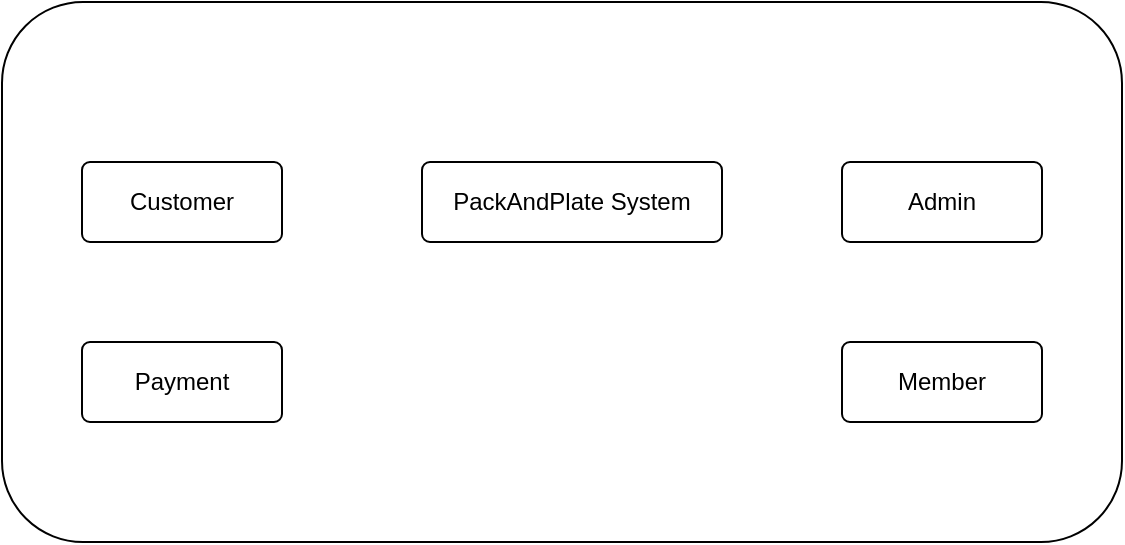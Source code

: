 <mxfile>
    <diagram id="GDYL35WLQhpohj4fD85E" name="Page-1">
        <mxGraphModel dx="619" dy="408" grid="1" gridSize="10" guides="1" tooltips="1" connect="1" arrows="1" fold="1" page="1" pageScale="1" pageWidth="850" pageHeight="1100" math="0" shadow="0">
            <root>
                <mxCell id="0"/>
                <mxCell id="1" parent="0"/>
                <mxCell id="3" value="" style="rounded=1;whiteSpace=wrap;html=1;" vertex="1" parent="1">
                    <mxGeometry x="210" y="70" width="560" height="270" as="geometry"/>
                </mxCell>
                <mxCell id="5" value="Customer" style="rounded=1;arcSize=10;whiteSpace=wrap;html=1;align=center;" vertex="1" parent="1">
                    <mxGeometry x="250" y="150" width="100" height="40" as="geometry"/>
                </mxCell>
                <mxCell id="6" value="Member" style="rounded=1;arcSize=10;whiteSpace=wrap;html=1;align=center;" vertex="1" parent="1">
                    <mxGeometry x="630" y="240" width="100" height="40" as="geometry"/>
                </mxCell>
                <mxCell id="7" value="Payment" style="rounded=1;arcSize=10;whiteSpace=wrap;html=1;align=center;" vertex="1" parent="1">
                    <mxGeometry x="250" y="240" width="100" height="40" as="geometry"/>
                </mxCell>
                <mxCell id="8" value="Admin" style="rounded=1;arcSize=10;whiteSpace=wrap;html=1;align=center;" vertex="1" parent="1">
                    <mxGeometry x="630" y="150" width="100" height="40" as="geometry"/>
                </mxCell>
                <mxCell id="9" value="PackAndPlate System" style="rounded=1;arcSize=10;whiteSpace=wrap;html=1;align=center;" vertex="1" parent="1">
                    <mxGeometry x="420" y="150" width="150" height="40" as="geometry"/>
                </mxCell>
            </root>
        </mxGraphModel>
    </diagram>
</mxfile>